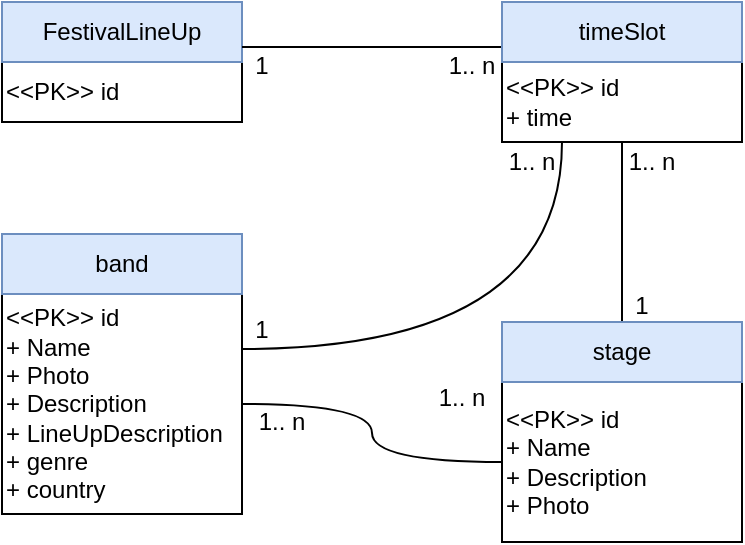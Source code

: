 <mxfile version="14.4.3" type="device"><diagram id="HFTZj4e0M_WTBP5W-cfU" name="Page-1"><mxGraphModel dx="1422" dy="804" grid="1" gridSize="10" guides="1" tooltips="1" connect="1" arrows="1" fold="1" page="1" pageScale="1" pageWidth="827" pageHeight="1169" math="0" shadow="0"><root><mxCell id="0"/><mxCell id="1" parent="0"/><mxCell id="RE3yJWc9UsOv5zjAh9Nv-69" style="edgeStyle=orthogonalEdgeStyle;curved=1;rounded=0;orthogonalLoop=1;jettySize=auto;html=1;endArrow=none;endFill=0;fontSize=12;" edge="1" parent="1" source="RE3yJWc9UsOv5zjAh9Nv-1" target="RE3yJWc9UsOv5zjAh9Nv-44"><mxGeometry relative="1" as="geometry"/></mxCell><mxCell id="RE3yJWc9UsOv5zjAh9Nv-71" style="edgeStyle=orthogonalEdgeStyle;curved=1;rounded=0;orthogonalLoop=1;jettySize=auto;html=1;exitX=1;exitY=0.25;exitDx=0;exitDy=0;entryX=0.25;entryY=1;entryDx=0;entryDy=0;endArrow=none;endFill=0;fontSize=12;" edge="1" parent="1" source="RE3yJWc9UsOv5zjAh9Nv-1" target="RE3yJWc9UsOv5zjAh9Nv-5"><mxGeometry relative="1" as="geometry"/></mxCell><mxCell id="RE3yJWc9UsOv5zjAh9Nv-1" value="&amp;lt;&amp;lt;PK&amp;gt;&amp;gt; id&lt;br&gt;+ Name&lt;br&gt;+ Photo&lt;br&gt;+ Description&lt;br&gt;+ LineUpDescription&lt;br&gt;+ genre&lt;br&gt;+ country" style="rounded=0;whiteSpace=wrap;html=1;align=left;" vertex="1" parent="1"><mxGeometry x="290" y="266" width="120" height="110" as="geometry"/></mxCell><mxCell id="RE3yJWc9UsOv5zjAh9Nv-2" value="band" style="rounded=0;whiteSpace=wrap;html=1;fillColor=#dae8fc;strokeColor=#6c8ebf;" vertex="1" parent="1"><mxGeometry x="290" y="236" width="120" height="30" as="geometry"/></mxCell><mxCell id="RE3yJWc9UsOv5zjAh9Nv-3" value="&amp;lt;&amp;lt;PK&amp;gt;&amp;gt; id" style="rounded=0;whiteSpace=wrap;html=1;align=left;" vertex="1" parent="1"><mxGeometry x="290" y="150" width="120" height="30" as="geometry"/></mxCell><mxCell id="RE3yJWc9UsOv5zjAh9Nv-4" value="FestivalLineUp" style="rounded=0;whiteSpace=wrap;html=1;fillColor=#dae8fc;strokeColor=#6c8ebf;" vertex="1" parent="1"><mxGeometry x="290" y="120" width="120" height="30" as="geometry"/></mxCell><mxCell id="RE3yJWc9UsOv5zjAh9Nv-5" value="&amp;lt;&amp;lt;PK&amp;gt;&amp;gt; id&lt;br&gt;+ time" style="rounded=0;whiteSpace=wrap;html=1;align=left;" vertex="1" parent="1"><mxGeometry x="540" y="150" width="120" height="40" as="geometry"/></mxCell><mxCell id="RE3yJWc9UsOv5zjAh9Nv-48" style="edgeStyle=orthogonalEdgeStyle;curved=1;rounded=0;orthogonalLoop=1;jettySize=auto;html=1;exitX=0;exitY=0.75;exitDx=0;exitDy=0;entryX=1;entryY=0.75;entryDx=0;entryDy=0;endArrow=none;endFill=0;fontSize=12;" edge="1" parent="1" source="RE3yJWc9UsOv5zjAh9Nv-6" target="RE3yJWc9UsOv5zjAh9Nv-4"><mxGeometry relative="1" as="geometry"/></mxCell><mxCell id="RE3yJWc9UsOv5zjAh9Nv-6" value="timeSlot" style="rounded=0;whiteSpace=wrap;html=1;fillColor=#dae8fc;strokeColor=#6c8ebf;" vertex="1" parent="1"><mxGeometry x="540" y="120" width="120" height="30" as="geometry"/></mxCell><mxCell id="RE3yJWc9UsOv5zjAh9Nv-44" value="&amp;lt;&amp;lt;PK&amp;gt;&amp;gt; id&lt;br&gt;+ Name&lt;br&gt;+&amp;nbsp;Description&lt;span style=&quot;color: rgba(0 , 0 , 0 , 0) ; font-family: monospace ; font-size: 0px&quot;&gt;%3CmxGraphModel%3E%3Croot%3E%3CmxCell%20id%3D%220%22%2F%3E%3CmxCell%20id%3D%221%22%20parent%3D%220%22%2F%3E%3CmxCell%20id%3D%222%22%20value%3D%22%26amp%3Blt%3B%26amp%3Blt%3BPK%26amp%3Bgt%3B%26amp%3Bgt%3B%20id%26lt%3Bbr%26gt%3B%2B%20Name%26lt%3Bbr%26gt%3B%2B%20Photo%26lt%3Bbr%26gt%3B%2B%20Genre%26lt%3Bbr%26gt%3B%2B%20Country%26lt%3Bbr%26gt%3B%2B%20Description%26lt%3Bbr%26gt%3B%2B%20LineUpDescription%22%20style%3D%22rounded%3D0%3BwhiteSpace%3Dwrap%3Bhtml%3D1%3Balign%3Dleft%3B%22%20vertex%3D%221%22%20parent%3D%221%22%3E%3CmxGeometry%20x%3D%22290%22%20y%3D%22270%22%20width%3D%22120%22%20height%3D%22120%22%20as%3D%22geometry%22%2F%3E%3C%2FmxCell%3E%3CmxCell%20id%3D%223%22%20value%3D%22band%22%20style%3D%22rounded%3D0%3BwhiteSpace%3Dwrap%3Bhtml%3D1%3BfillColor%3D%23dae8fc%3BstrokeColor%3D%236c8ebf%3B%22%20vertex%3D%221%22%20parent%3D%221%22%3E%3CmxGeometry%20x%3D%22290%22%20y%3D%22240%22%20width%3D%22120%22%20height%3D%2230%22%20as%3D%22geometry%22%2F%3E%3C%2FmxCell%3E%3C%2Froot%3E%3C%2FmxGraphModel%3E&lt;/span&gt;&lt;br&gt;+ Photo" style="rounded=0;whiteSpace=wrap;html=1;align=left;" vertex="1" parent="1"><mxGeometry x="540" y="310" width="120" height="80" as="geometry"/></mxCell><mxCell id="RE3yJWc9UsOv5zjAh9Nv-47" style="edgeStyle=orthogonalEdgeStyle;curved=1;rounded=0;orthogonalLoop=1;jettySize=auto;html=1;exitX=0.5;exitY=0;exitDx=0;exitDy=0;entryX=0.5;entryY=1;entryDx=0;entryDy=0;endArrow=none;endFill=0;fontSize=12;" edge="1" parent="1" source="RE3yJWc9UsOv5zjAh9Nv-45" target="RE3yJWc9UsOv5zjAh9Nv-5"><mxGeometry relative="1" as="geometry"/></mxCell><mxCell id="RE3yJWc9UsOv5zjAh9Nv-45" value="stage" style="rounded=0;whiteSpace=wrap;html=1;fillColor=#dae8fc;strokeColor=#6c8ebf;" vertex="1" parent="1"><mxGeometry x="540" y="280" width="120" height="30" as="geometry"/></mxCell><mxCell id="RE3yJWc9UsOv5zjAh9Nv-55" value="1.. n" style="text;html=1;strokeColor=none;fillColor=none;align=center;verticalAlign=middle;whiteSpace=wrap;rounded=0;fontSize=12;" vertex="1" parent="1"><mxGeometry x="410" y="320" width="40" height="20" as="geometry"/></mxCell><mxCell id="RE3yJWc9UsOv5zjAh9Nv-56" value="1.. n" style="text;html=1;strokeColor=none;fillColor=none;align=center;verticalAlign=middle;whiteSpace=wrap;rounded=0;fontSize=12;" vertex="1" parent="1"><mxGeometry x="500" y="308" width="40" height="20" as="geometry"/></mxCell><mxCell id="RE3yJWc9UsOv5zjAh9Nv-57" value="1" style="text;html=1;strokeColor=none;fillColor=none;align=center;verticalAlign=middle;whiteSpace=wrap;rounded=0;fontSize=12;" vertex="1" parent="1"><mxGeometry x="600" y="262" width="20" height="20" as="geometry"/></mxCell><mxCell id="RE3yJWc9UsOv5zjAh9Nv-59" value="1.. n" style="text;html=1;strokeColor=none;fillColor=none;align=center;verticalAlign=middle;whiteSpace=wrap;rounded=0;fontSize=12;" vertex="1" parent="1"><mxGeometry x="600" y="190" width="30" height="20" as="geometry"/></mxCell><mxCell id="RE3yJWc9UsOv5zjAh9Nv-60" value="1" style="text;html=1;strokeColor=none;fillColor=none;align=center;verticalAlign=middle;whiteSpace=wrap;rounded=0;fontSize=12;" vertex="1" parent="1"><mxGeometry x="410" y="142" width="20" height="20" as="geometry"/></mxCell><mxCell id="RE3yJWc9UsOv5zjAh9Nv-61" value="1.. n" style="text;html=1;strokeColor=none;fillColor=none;align=center;verticalAlign=middle;whiteSpace=wrap;rounded=0;fontSize=12;" vertex="1" parent="1"><mxGeometry x="510" y="142" width="30" height="20" as="geometry"/></mxCell><mxCell id="RE3yJWc9UsOv5zjAh9Nv-62" value="1" style="text;html=1;strokeColor=none;fillColor=none;align=center;verticalAlign=middle;whiteSpace=wrap;rounded=0;fontSize=12;" vertex="1" parent="1"><mxGeometry x="410" y="274" width="20" height="20" as="geometry"/></mxCell><mxCell id="RE3yJWc9UsOv5zjAh9Nv-63" value="1.. n" style="text;html=1;strokeColor=none;fillColor=none;align=center;verticalAlign=middle;whiteSpace=wrap;rounded=0;fontSize=12;" vertex="1" parent="1"><mxGeometry x="540" y="190" width="30" height="20" as="geometry"/></mxCell></root></mxGraphModel></diagram></mxfile>